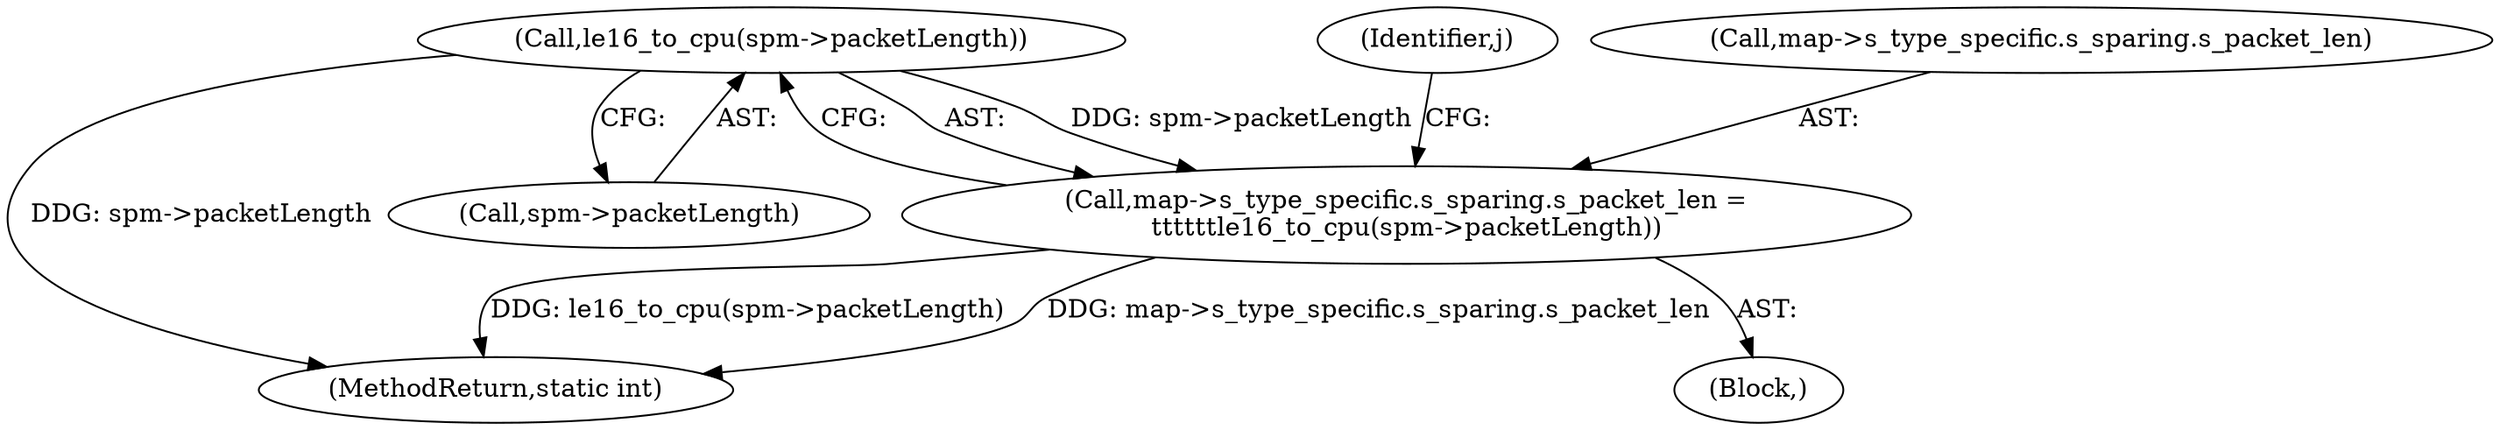 digraph "1_linux_1df2ae31c724e57be9d7ac00d78db8a5dabdd050@del" {
"1000372" [label="(Call,le16_to_cpu(spm->packetLength))"];
"1000364" [label="(Call,map->s_type_specific.s_sparing.s_packet_len =\n\t\t\t\t\t\tle16_to_cpu(spm->packetLength))"];
"1000378" [label="(Identifier,j)"];
"1000372" [label="(Call,le16_to_cpu(spm->packetLength))"];
"1000365" [label="(Call,map->s_type_specific.s_sparing.s_packet_len)"];
"1000691" [label="(MethodReturn,static int)"];
"1000350" [label="(Block,)"];
"1000364" [label="(Call,map->s_type_specific.s_sparing.s_packet_len =\n\t\t\t\t\t\tle16_to_cpu(spm->packetLength))"];
"1000373" [label="(Call,spm->packetLength)"];
"1000372" -> "1000364"  [label="AST: "];
"1000372" -> "1000373"  [label="CFG: "];
"1000373" -> "1000372"  [label="AST: "];
"1000364" -> "1000372"  [label="CFG: "];
"1000372" -> "1000691"  [label="DDG: spm->packetLength"];
"1000372" -> "1000364"  [label="DDG: spm->packetLength"];
"1000364" -> "1000350"  [label="AST: "];
"1000365" -> "1000364"  [label="AST: "];
"1000378" -> "1000364"  [label="CFG: "];
"1000364" -> "1000691"  [label="DDG: map->s_type_specific.s_sparing.s_packet_len"];
"1000364" -> "1000691"  [label="DDG: le16_to_cpu(spm->packetLength)"];
}
